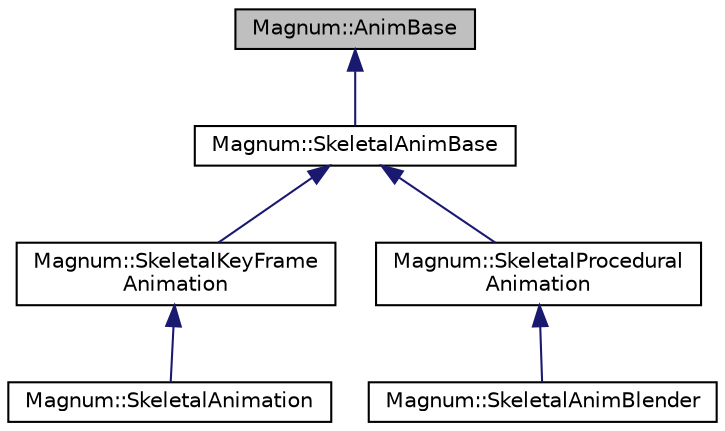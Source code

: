 digraph "Magnum::AnimBase"
{
  edge [fontname="Helvetica",fontsize="10",labelfontname="Helvetica",labelfontsize="10"];
  node [fontname="Helvetica",fontsize="10",shape=record];
  Node1 [label="Magnum::AnimBase",height=0.2,width=0.4,color="black", fillcolor="grey75", style="filled", fontcolor="black"];
  Node1 -> Node2 [dir="back",color="midnightblue",fontsize="10",style="solid"];
  Node2 [label="Magnum::SkeletalAnimBase",height=0.2,width=0.4,color="black", fillcolor="white", style="filled",URL="$class_magnum_1_1_skeletal_anim_base.html",tooltip="Base class For all type of Skeletal Animation. "];
  Node2 -> Node3 [dir="back",color="midnightblue",fontsize="10",style="solid"];
  Node3 [label="Magnum::SkeletalKeyFrame\lAnimation",height=0.2,width=0.4,color="black", fillcolor="white", style="filled",URL="$class_magnum_1_1_skeletal_key_frame_animation.html",tooltip="Base class For all type of Skeletal KeyFrame Animation. "];
  Node3 -> Node4 [dir="back",color="midnightblue",fontsize="10",style="solid"];
  Node4 [label="Magnum::SkeletalAnimation",height=0.2,width=0.4,color="black", fillcolor="white", style="filled",URL="$class_magnum_1_1_skeletal_animation.html",tooltip="TCB Spline data driven Animation. "];
  Node2 -> Node5 [dir="back",color="midnightblue",fontsize="10",style="solid"];
  Node5 [label="Magnum::SkeletalProcedural\lAnimation",height=0.2,width=0.4,color="black", fillcolor="white", style="filled",URL="$class_magnum_1_1_skeletal_procedural_animation.html",tooltip="Base class For all type of Skeletal Procedural Animation. "];
  Node5 -> Node6 [dir="back",color="midnightblue",fontsize="10",style="solid"];
  Node6 [label="Magnum::SkeletalAnimBlender",height=0.2,width=0.4,color="black", fillcolor="white", style="filled",URL="$class_magnum_1_1_skeletal_anim_blender.html",tooltip="Animation blender. "];
}
